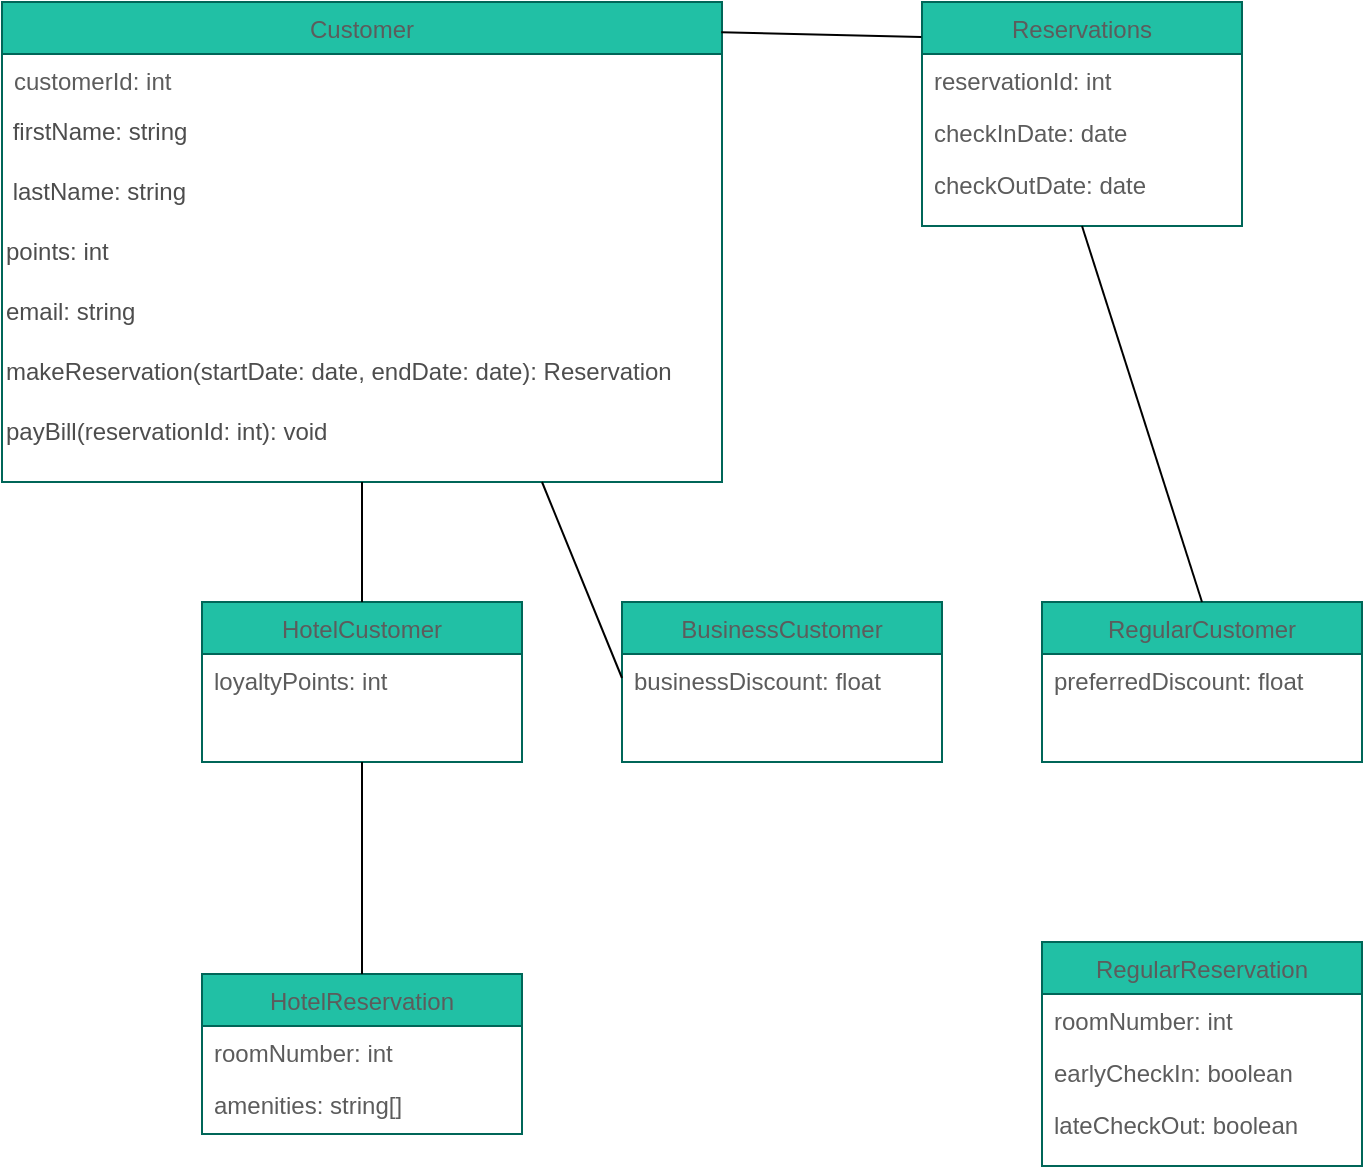 <mxfile version="22.1.3" type="github">
  <diagram id="C5RBs43oDa-KdzZeNtuy" name="Page-1">
    <mxGraphModel dx="984" dy="695" grid="1" gridSize="10" guides="1" tooltips="1" connect="1" arrows="1" fold="1" page="1" pageScale="1" pageWidth="827" pageHeight="1169" background="#FFFFFF" math="0" shadow="0">
      <root>
        <mxCell id="WIyWlLk6GJQsqaUBKTNV-0" />
        <mxCell id="WIyWlLk6GJQsqaUBKTNV-1" parent="WIyWlLk6GJQsqaUBKTNV-0" />
        <mxCell id="zkfFHV4jXpPFQw0GAbJ--17" value="Reservations" style="swimlane;fontStyle=0;align=center;verticalAlign=top;childLayout=stackLayout;horizontal=1;startSize=26;horizontalStack=0;resizeParent=1;resizeLast=0;collapsible=1;marginBottom=0;rounded=0;shadow=0;strokeWidth=1;labelBackgroundColor=none;fillColor=#21C0A5;strokeColor=#006658;fontColor=#5C5C5C;" parent="WIyWlLk6GJQsqaUBKTNV-1" vertex="1">
          <mxGeometry x="490" y="110" width="160" height="112" as="geometry">
            <mxRectangle x="550" y="140" width="160" height="26" as="alternateBounds" />
          </mxGeometry>
        </mxCell>
        <mxCell id="zkfFHV4jXpPFQw0GAbJ--18" value="reservationId: int" style="text;align=left;verticalAlign=top;spacingLeft=4;spacingRight=4;overflow=hidden;rotatable=0;points=[[0,0.5],[1,0.5]];portConstraint=eastwest;labelBackgroundColor=none;fontColor=#5C5C5C;" parent="zkfFHV4jXpPFQw0GAbJ--17" vertex="1">
          <mxGeometry y="26" width="160" height="26" as="geometry" />
        </mxCell>
        <mxCell id="zkfFHV4jXpPFQw0GAbJ--20" value="checkInDate: date " style="text;align=left;verticalAlign=top;spacingLeft=4;spacingRight=4;overflow=hidden;rotatable=0;points=[[0,0.5],[1,0.5]];portConstraint=eastwest;rounded=0;shadow=0;html=0;labelBackgroundColor=none;fontColor=#5C5C5C;" parent="zkfFHV4jXpPFQw0GAbJ--17" vertex="1">
          <mxGeometry y="52" width="160" height="26" as="geometry" />
        </mxCell>
        <mxCell id="zkfFHV4jXpPFQw0GAbJ--21" value="checkOutDate: date" style="text;align=left;verticalAlign=top;spacingLeft=4;spacingRight=4;overflow=hidden;rotatable=0;points=[[0,0.5],[1,0.5]];portConstraint=eastwest;rounded=0;shadow=0;html=0;labelBackgroundColor=none;fontColor=#5C5C5C;" parent="zkfFHV4jXpPFQw0GAbJ--17" vertex="1">
          <mxGeometry y="78" width="160" height="26" as="geometry" />
        </mxCell>
        <mxCell id="gPVAx0gMRRmM96N1XClp-9" value="RegularCustomer" style="swimlane;fontStyle=0;align=center;verticalAlign=top;childLayout=stackLayout;horizontal=1;startSize=26;horizontalStack=0;resizeParent=1;resizeLast=0;collapsible=1;marginBottom=0;rounded=0;shadow=0;strokeWidth=1;labelBackgroundColor=none;fillColor=#21C0A5;strokeColor=#006658;fontColor=#5C5C5C;" vertex="1" parent="WIyWlLk6GJQsqaUBKTNV-1">
          <mxGeometry x="550" y="410" width="160" height="80" as="geometry">
            <mxRectangle x="550" y="140" width="160" height="26" as="alternateBounds" />
          </mxGeometry>
        </mxCell>
        <mxCell id="gPVAx0gMRRmM96N1XClp-10" value="preferredDiscount: float" style="text;align=left;verticalAlign=top;spacingLeft=4;spacingRight=4;overflow=hidden;rotatable=0;points=[[0,0.5],[1,0.5]];portConstraint=eastwest;labelBackgroundColor=none;fontColor=#5C5C5C;" vertex="1" parent="gPVAx0gMRRmM96N1XClp-9">
          <mxGeometry y="26" width="160" height="24" as="geometry" />
        </mxCell>
        <mxCell id="gPVAx0gMRRmM96N1XClp-12" value="BusinessCustomer" style="swimlane;fontStyle=0;align=center;verticalAlign=top;childLayout=stackLayout;horizontal=1;startSize=26;horizontalStack=0;resizeParent=1;resizeLast=0;collapsible=1;marginBottom=0;rounded=0;shadow=0;strokeWidth=1;labelBackgroundColor=none;fillColor=#21C0A5;strokeColor=#006658;fontColor=#5C5C5C;" vertex="1" parent="WIyWlLk6GJQsqaUBKTNV-1">
          <mxGeometry x="340" y="410" width="160" height="80" as="geometry">
            <mxRectangle x="550" y="140" width="160" height="26" as="alternateBounds" />
          </mxGeometry>
        </mxCell>
        <mxCell id="gPVAx0gMRRmM96N1XClp-13" value="businessDiscount: float" style="text;align=left;verticalAlign=top;spacingLeft=4;spacingRight=4;overflow=hidden;rotatable=0;points=[[0,0.5],[1,0.5]];portConstraint=eastwest;labelBackgroundColor=none;fontColor=#5C5C5C;" vertex="1" parent="gPVAx0gMRRmM96N1XClp-12">
          <mxGeometry y="26" width="160" height="24" as="geometry" />
        </mxCell>
        <mxCell id="gPVAx0gMRRmM96N1XClp-15" value="HotelCustomer" style="swimlane;fontStyle=0;align=center;verticalAlign=top;childLayout=stackLayout;horizontal=1;startSize=26;horizontalStack=0;resizeParent=1;resizeLast=0;collapsible=1;marginBottom=0;rounded=0;shadow=0;strokeWidth=1;labelBackgroundColor=none;fillColor=#21C0A5;strokeColor=#006658;fontColor=#5C5C5C;" vertex="1" parent="WIyWlLk6GJQsqaUBKTNV-1">
          <mxGeometry x="130" y="410" width="160" height="80" as="geometry">
            <mxRectangle x="550" y="140" width="160" height="26" as="alternateBounds" />
          </mxGeometry>
        </mxCell>
        <mxCell id="gPVAx0gMRRmM96N1XClp-16" value="loyaltyPoints: int&#xa;&#xa;camenities: string[]" style="text;align=left;verticalAlign=top;spacingLeft=4;spacingRight=4;overflow=hidden;rotatable=0;points=[[0,0.5],[1,0.5]];portConstraint=eastwest;labelBackgroundColor=none;fontColor=#5C5C5C;" vertex="1" parent="gPVAx0gMRRmM96N1XClp-15">
          <mxGeometry y="26" width="160" height="26" as="geometry" />
        </mxCell>
        <mxCell id="gPVAx0gMRRmM96N1XClp-17" value="HotelReservation" style="swimlane;fontStyle=0;align=center;verticalAlign=top;childLayout=stackLayout;horizontal=1;startSize=26;horizontalStack=0;resizeParent=1;resizeLast=0;collapsible=1;marginBottom=0;rounded=0;shadow=0;strokeWidth=1;labelBackgroundColor=none;fillColor=#21C0A5;strokeColor=#006658;fontColor=#5C5C5C;" vertex="1" parent="WIyWlLk6GJQsqaUBKTNV-1">
          <mxGeometry x="130" y="596" width="160" height="80" as="geometry">
            <mxRectangle x="550" y="140" width="160" height="26" as="alternateBounds" />
          </mxGeometry>
        </mxCell>
        <mxCell id="gPVAx0gMRRmM96N1XClp-18" value="roomNumber: int" style="text;align=left;verticalAlign=top;spacingLeft=4;spacingRight=4;overflow=hidden;rotatable=0;points=[[0,0.5],[1,0.5]];portConstraint=eastwest;labelBackgroundColor=none;fontColor=#5C5C5C;" vertex="1" parent="gPVAx0gMRRmM96N1XClp-17">
          <mxGeometry y="26" width="160" height="26" as="geometry" />
        </mxCell>
        <mxCell id="gPVAx0gMRRmM96N1XClp-19" value="amenities: string[]" style="text;align=left;verticalAlign=top;spacingLeft=4;spacingRight=4;overflow=hidden;rotatable=0;points=[[0,0.5],[1,0.5]];portConstraint=eastwest;rounded=0;shadow=0;html=0;labelBackgroundColor=none;fontColor=#5C5C5C;" vertex="1" parent="gPVAx0gMRRmM96N1XClp-17">
          <mxGeometry y="52" width="160" height="26" as="geometry" />
        </mxCell>
        <mxCell id="gPVAx0gMRRmM96N1XClp-21" value="RegularReservation" style="swimlane;fontStyle=0;align=center;verticalAlign=top;childLayout=stackLayout;horizontal=1;startSize=26;horizontalStack=0;resizeParent=1;resizeLast=0;collapsible=1;marginBottom=0;rounded=0;shadow=0;strokeWidth=1;labelBackgroundColor=none;fillColor=#21C0A5;strokeColor=#006658;fontColor=#5C5C5C;" vertex="1" parent="WIyWlLk6GJQsqaUBKTNV-1">
          <mxGeometry x="550" y="580" width="160" height="112" as="geometry">
            <mxRectangle x="550" y="140" width="160" height="26" as="alternateBounds" />
          </mxGeometry>
        </mxCell>
        <mxCell id="gPVAx0gMRRmM96N1XClp-22" value="roomNumber: int" style="text;align=left;verticalAlign=top;spacingLeft=4;spacingRight=4;overflow=hidden;rotatable=0;points=[[0,0.5],[1,0.5]];portConstraint=eastwest;labelBackgroundColor=none;fontColor=#5C5C5C;" vertex="1" parent="gPVAx0gMRRmM96N1XClp-21">
          <mxGeometry y="26" width="160" height="26" as="geometry" />
        </mxCell>
        <mxCell id="gPVAx0gMRRmM96N1XClp-23" value="earlyCheckIn: boolean" style="text;align=left;verticalAlign=top;spacingLeft=4;spacingRight=4;overflow=hidden;rotatable=0;points=[[0,0.5],[1,0.5]];portConstraint=eastwest;rounded=0;shadow=0;html=0;labelBackgroundColor=none;fontColor=#5C5C5C;" vertex="1" parent="gPVAx0gMRRmM96N1XClp-21">
          <mxGeometry y="52" width="160" height="26" as="geometry" />
        </mxCell>
        <mxCell id="gPVAx0gMRRmM96N1XClp-24" value="lateCheckOut: boolean" style="text;align=left;verticalAlign=top;spacingLeft=4;spacingRight=4;overflow=hidden;rotatable=0;points=[[0,0.5],[1,0.5]];portConstraint=eastwest;rounded=0;shadow=0;html=0;labelBackgroundColor=none;fontColor=#5C5C5C;" vertex="1" parent="gPVAx0gMRRmM96N1XClp-21">
          <mxGeometry y="78" width="160" height="26" as="geometry" />
        </mxCell>
        <mxCell id="gPVAx0gMRRmM96N1XClp-53" value="Customer" style="swimlane;fontStyle=0;align=center;verticalAlign=top;childLayout=stackLayout;horizontal=1;startSize=26;horizontalStack=0;resizeParent=1;resizeLast=0;collapsible=1;marginBottom=0;rounded=0;shadow=0;strokeWidth=1;labelBackgroundColor=none;fillColor=#21C0A5;strokeColor=#006658;fontColor=#5C5C5C;" vertex="1" parent="WIyWlLk6GJQsqaUBKTNV-1">
          <mxGeometry x="30" y="110" width="360" height="240" as="geometry">
            <mxRectangle x="550" y="140" width="160" height="26" as="alternateBounds" />
          </mxGeometry>
        </mxCell>
        <mxCell id="gPVAx0gMRRmM96N1XClp-55" value="customerId: int" style="text;align=left;verticalAlign=top;spacingLeft=4;spacingRight=4;overflow=hidden;rotatable=0;points=[[0,0.5],[1,0.5]];portConstraint=eastwest;rounded=0;shadow=0;html=0;labelBackgroundColor=none;fontColor=#5C5C5C;" vertex="1" parent="gPVAx0gMRRmM96N1XClp-53">
          <mxGeometry y="26" width="360" height="24" as="geometry" />
        </mxCell>
        <mxCell id="gPVAx0gMRRmM96N1XClp-59" value="&lt;div style=&quot;&quot;&gt;&lt;span style=&quot;color: rgb(77, 77, 77);&quot;&gt;&amp;nbsp;firstName: string&lt;/span&gt;&lt;/div&gt;" style="text;html=1;align=left;verticalAlign=middle;resizable=0;points=[];autosize=1;strokeColor=none;fillColor=none;" vertex="1" parent="gPVAx0gMRRmM96N1XClp-53">
          <mxGeometry y="50" width="360" height="30" as="geometry" />
        </mxCell>
        <mxCell id="gPVAx0gMRRmM96N1XClp-62" value="&lt;div style=&quot;&quot;&gt;&lt;font color=&quot;#4d4d4d&quot;&gt;&amp;nbsp;lastName: string&lt;/font&gt;&lt;/div&gt;" style="text;html=1;align=left;verticalAlign=middle;resizable=0;points=[];autosize=1;strokeColor=none;fillColor=none;" vertex="1" parent="gPVAx0gMRRmM96N1XClp-53">
          <mxGeometry y="80" width="360" height="30" as="geometry" />
        </mxCell>
        <mxCell id="gPVAx0gMRRmM96N1XClp-63" value="&lt;div style=&quot;&quot;&gt;&lt;font color=&quot;#4d4d4d&quot;&gt;points: int&lt;/font&gt;&lt;br&gt;&lt;/div&gt;" style="text;html=1;align=left;verticalAlign=middle;resizable=0;points=[];autosize=1;strokeColor=none;fillColor=none;" vertex="1" parent="gPVAx0gMRRmM96N1XClp-53">
          <mxGeometry y="110" width="360" height="30" as="geometry" />
        </mxCell>
        <mxCell id="gPVAx0gMRRmM96N1XClp-64" value="&lt;div style=&quot;&quot;&gt;&lt;font color=&quot;#4d4d4d&quot;&gt;email:&lt;/font&gt; &lt;font color=&quot;#4d4d4d&quot;&gt;string&lt;/font&gt;&lt;br&gt;&lt;/div&gt;" style="text;html=1;align=left;verticalAlign=middle;resizable=0;points=[];autosize=1;strokeColor=none;fillColor=none;" vertex="1" parent="gPVAx0gMRRmM96N1XClp-53">
          <mxGeometry y="140" width="360" height="30" as="geometry" />
        </mxCell>
        <mxCell id="gPVAx0gMRRmM96N1XClp-67" value="&lt;div style=&quot;text-align: center;&quot;&gt;&lt;font color=&quot;#4d4d4d&quot;&gt;makeReservation(startDate: date, endDate: date): Reservation&lt;/font&gt;&lt;br&gt;&lt;/div&gt;" style="text;html=1;align=left;verticalAlign=middle;resizable=0;points=[];autosize=1;strokeColor=none;fillColor=none;" vertex="1" parent="gPVAx0gMRRmM96N1XClp-53">
          <mxGeometry y="170" width="360" height="30" as="geometry" />
        </mxCell>
        <mxCell id="gPVAx0gMRRmM96N1XClp-68" value="&lt;div style=&quot;&quot;&gt;&lt;font color=&quot;#4d4d4d&quot;&gt;payBill(reservationId: int): void&lt;/font&gt;&lt;br&gt;&lt;/div&gt;" style="text;html=1;align=left;verticalAlign=middle;resizable=0;points=[];autosize=1;strokeColor=none;fillColor=none;" vertex="1" parent="gPVAx0gMRRmM96N1XClp-53">
          <mxGeometry y="200" width="360" height="30" as="geometry" />
        </mxCell>
        <mxCell id="gPVAx0gMRRmM96N1XClp-75" value="" style="endArrow=none;html=1;rounded=0;entryX=0.5;entryY=1;entryDx=0;entryDy=0;exitX=0.5;exitY=0;exitDx=0;exitDy=0;" edge="1" parent="WIyWlLk6GJQsqaUBKTNV-1" source="gPVAx0gMRRmM96N1XClp-9" target="zkfFHV4jXpPFQw0GAbJ--17">
          <mxGeometry width="50" height="50" relative="1" as="geometry">
            <mxPoint x="410" y="460" as="sourcePoint" />
            <mxPoint x="460" y="410" as="targetPoint" />
          </mxGeometry>
        </mxCell>
        <mxCell id="gPVAx0gMRRmM96N1XClp-76" value="" style="endArrow=none;html=1;rounded=0;exitX=0.999;exitY=0.063;exitDx=0;exitDy=0;exitPerimeter=0;entryX=-0.002;entryY=0.156;entryDx=0;entryDy=0;entryPerimeter=0;" edge="1" parent="WIyWlLk6GJQsqaUBKTNV-1" source="gPVAx0gMRRmM96N1XClp-53" target="zkfFHV4jXpPFQw0GAbJ--17">
          <mxGeometry width="50" height="50" relative="1" as="geometry">
            <mxPoint x="430" y="180" as="sourcePoint" />
            <mxPoint x="480" y="130" as="targetPoint" />
          </mxGeometry>
        </mxCell>
        <mxCell id="gPVAx0gMRRmM96N1XClp-77" value="" style="endArrow=none;html=1;rounded=0;exitX=0.5;exitY=0;exitDx=0;exitDy=0;entryX=0.5;entryY=1;entryDx=0;entryDy=0;" edge="1" parent="WIyWlLk6GJQsqaUBKTNV-1" source="gPVAx0gMRRmM96N1XClp-17" target="gPVAx0gMRRmM96N1XClp-15">
          <mxGeometry width="50" height="50" relative="1" as="geometry">
            <mxPoint x="180" y="580" as="sourcePoint" />
            <mxPoint x="230" y="530" as="targetPoint" />
          </mxGeometry>
        </mxCell>
        <mxCell id="gPVAx0gMRRmM96N1XClp-78" value="" style="endArrow=none;html=1;rounded=0;exitX=0.5;exitY=0;exitDx=0;exitDy=0;entryX=0.5;entryY=1;entryDx=0;entryDy=0;" edge="1" parent="WIyWlLk6GJQsqaUBKTNV-1" source="gPVAx0gMRRmM96N1XClp-15" target="gPVAx0gMRRmM96N1XClp-53">
          <mxGeometry width="50" height="50" relative="1" as="geometry">
            <mxPoint x="200" y="400" as="sourcePoint" />
            <mxPoint x="250" y="350" as="targetPoint" />
          </mxGeometry>
        </mxCell>
        <mxCell id="gPVAx0gMRRmM96N1XClp-79" value="" style="endArrow=none;html=1;rounded=0;exitX=0.75;exitY=1;exitDx=0;exitDy=0;entryX=0;entryY=0.5;entryDx=0;entryDy=0;" edge="1" parent="WIyWlLk6GJQsqaUBKTNV-1" source="gPVAx0gMRRmM96N1XClp-53" target="gPVAx0gMRRmM96N1XClp-13">
          <mxGeometry width="50" height="50" relative="1" as="geometry">
            <mxPoint x="390" y="400" as="sourcePoint" />
            <mxPoint x="440" y="350" as="targetPoint" />
          </mxGeometry>
        </mxCell>
      </root>
    </mxGraphModel>
  </diagram>
</mxfile>
